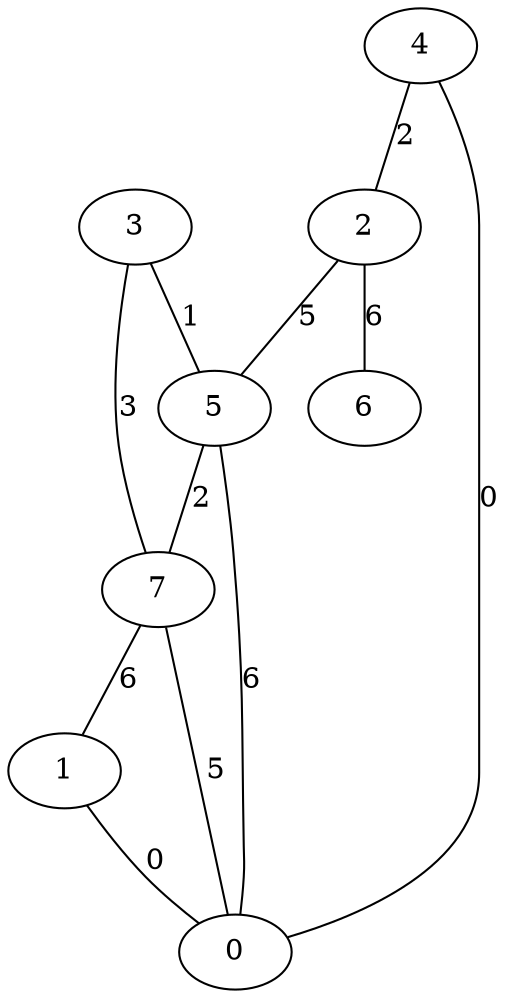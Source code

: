 graph G {
overlap=scalexy;
	 2 -- 6 [label="6"];
	 5 -- 0 [label="6"];
	 3 -- 7 [label="3"];
	 4 -- 0 [label="0"];
	 7 -- 0 [label="5"];
	 7 -- 1 [label="6"];
	 4 -- 2 [label="2"];
	 5 -- 7 [label="2"];
	 1 -- 0 [label="0"];
	 2 -- 5 [label="5"];
	 3 -- 5 [label="1"];
}
